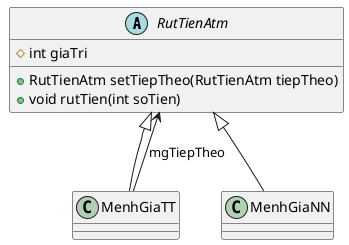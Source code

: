 @startuml
'https://plantuml.com/class-diagram

abstract class RutTienAtm {
    # int giaTri
    + RutTienAtm setTiepTheo(RutTienAtm tiepTheo)
    + void rutTien(int soTien)
}

class MenhGiaTT
class MenhGiaNN

RutTienAtm <|-- MenhGiaTT
RutTienAtm <-- MenhGiaTT: mgTiepTheo
RutTienAtm <|-- MenhGiaNN

@enduml